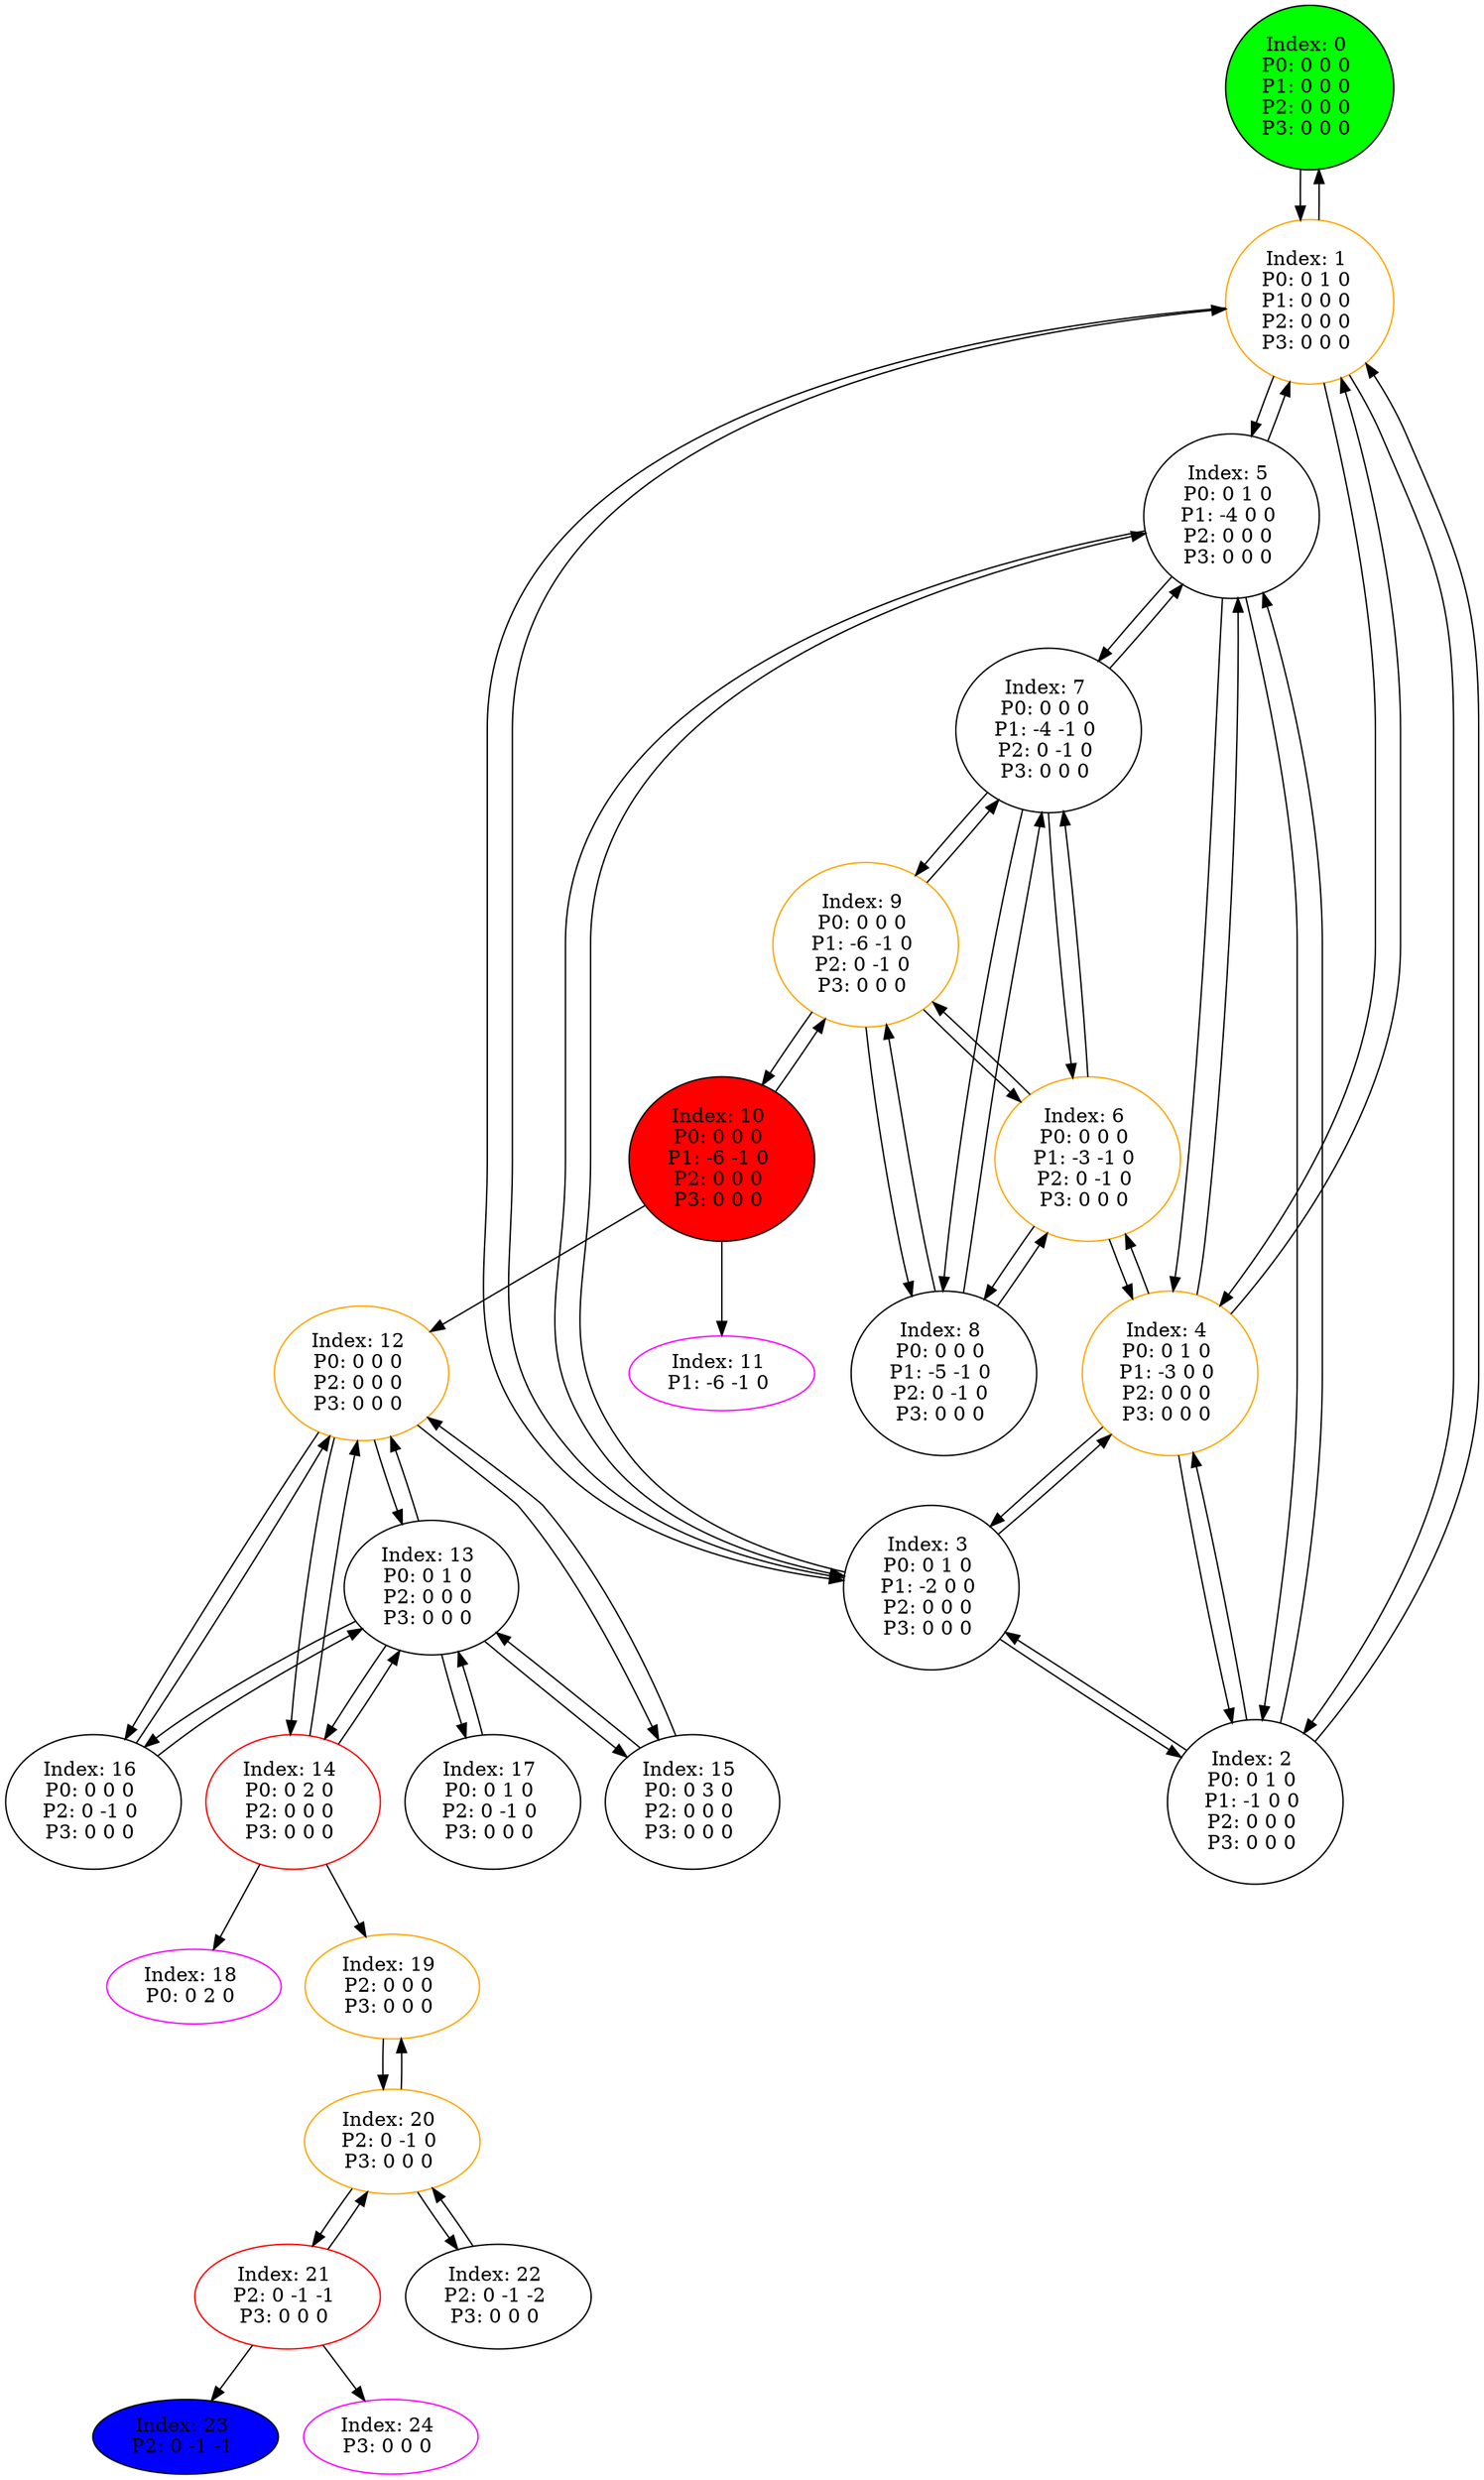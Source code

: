 digraph G {
color = "black"
0[label = "Index: 0 
P0: 0 0 0 
P1: 0 0 0 
P2: 0 0 0 
P3: 0 0 0 
", style="filled", fillcolor = "green"]
1[label = "Index: 1 
P0: 0 1 0 
P1: 0 0 0 
P2: 0 0 0 
P3: 0 0 0 
", color = "orange"]
2[label = "Index: 2 
P0: 0 1 0 
P1: -1 0 0 
P2: 0 0 0 
P3: 0 0 0 
"]
3[label = "Index: 3 
P0: 0 1 0 
P1: -2 0 0 
P2: 0 0 0 
P3: 0 0 0 
"]
4[label = "Index: 4 
P0: 0 1 0 
P1: -3 0 0 
P2: 0 0 0 
P3: 0 0 0 
", color = "orange"]
5[label = "Index: 5 
P0: 0 1 0 
P1: -4 0 0 
P2: 0 0 0 
P3: 0 0 0 
"]
6[label = "Index: 6 
P0: 0 0 0 
P1: -3 -1 0 
P2: 0 -1 0 
P3: 0 0 0 
", color = "orange"]
7[label = "Index: 7 
P0: 0 0 0 
P1: -4 -1 0 
P2: 0 -1 0 
P3: 0 0 0 
"]
8[label = "Index: 8 
P0: 0 0 0 
P1: -5 -1 0 
P2: 0 -1 0 
P3: 0 0 0 
"]
9[label = "Index: 9 
P0: 0 0 0 
P1: -6 -1 0 
P2: 0 -1 0 
P3: 0 0 0 
", color = "orange"]
10[label = "Index: 10 
P0: 0 0 0 
P1: -6 -1 0 
P2: 0 0 0 
P3: 0 0 0 
", style="filled", fillcolor = "red"]
11[label = "Index: 11 
P1: -6 -1 0 
", color = "fuchsia"]
12[label = "Index: 12 
P0: 0 0 0 
P2: 0 0 0 
P3: 0 0 0 
", color = "orange"]
13[label = "Index: 13 
P0: 0 1 0 
P2: 0 0 0 
P3: 0 0 0 
"]
14[label = "Index: 14 
P0: 0 2 0 
P2: 0 0 0 
P3: 0 0 0 
", color = "red"]
15[label = "Index: 15 
P0: 0 3 0 
P2: 0 0 0 
P3: 0 0 0 
"]
16[label = "Index: 16 
P0: 0 0 0 
P2: 0 -1 0 
P3: 0 0 0 
"]
17[label = "Index: 17 
P0: 0 1 0 
P2: 0 -1 0 
P3: 0 0 0 
"]
18[label = "Index: 18 
P0: 0 2 0 
", color = "fuchsia"]
19[label = "Index: 19 
P2: 0 0 0 
P3: 0 0 0 
", color = "orange"]
20[label = "Index: 20 
P2: 0 -1 0 
P3: 0 0 0 
", color = "orange"]
21[label = "Index: 21 
P2: 0 -1 -1 
P3: 0 0 0 
", color = "red"]
22[label = "Index: 22 
P2: 0 -1 -2 
P3: 0 0 0 
"]
23[label = "Index: 23 
P2: 0 -1 -1 
", style="filled", fillcolor = "blue"]
24[label = "Index: 24 
P3: 0 0 0 
", color = "fuchsia"]
0 -> 1

1 -> 0
1 -> 2
1 -> 3
1 -> 4
1 -> 5

2 -> 1
2 -> 3
2 -> 4
2 -> 5

3 -> 1
3 -> 2
3 -> 4
3 -> 5

4 -> 1
4 -> 2
4 -> 3
4 -> 5
4 -> 6

5 -> 1
5 -> 2
5 -> 3
5 -> 4
5 -> 7

6 -> 4
6 -> 7
6 -> 8
6 -> 9

7 -> 5
7 -> 6
7 -> 8
7 -> 9

8 -> 6
8 -> 7
8 -> 9

9 -> 6
9 -> 7
9 -> 8
9 -> 10

10 -> 9
10 -> 12
10 -> 11

12 -> 13
12 -> 14
12 -> 15
12 -> 16

13 -> 12
13 -> 14
13 -> 15
13 -> 17
13 -> 16

14 -> 12
14 -> 13
14 -> 19
14 -> 18

15 -> 12
15 -> 13

16 -> 12
16 -> 13

17 -> 13

19 -> 20

20 -> 19
20 -> 21
20 -> 22

21 -> 20
21 -> 24
21 -> 23

22 -> 20

}
